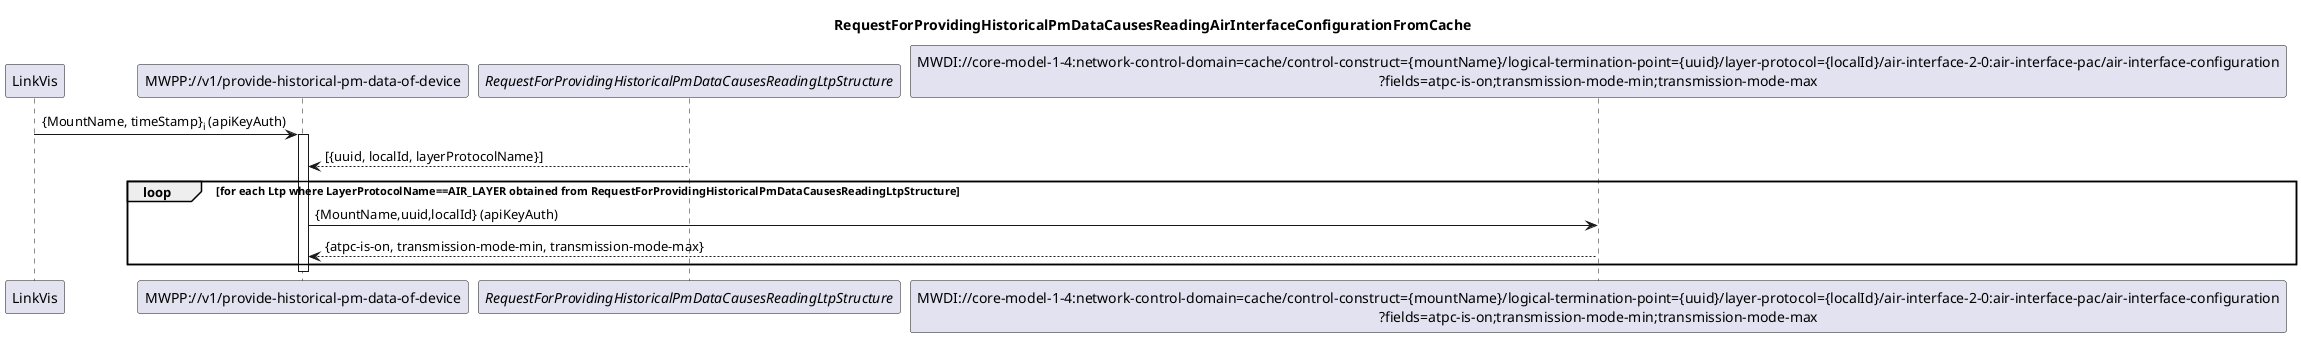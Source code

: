 @startuml 003_ReadingAirInterfaceConfigurationFromCache
skinparam responseMessageBelowArrow true

title
RequestForProvidingHistoricalPmDataCausesReadingAirInterfaceConfigurationFromCache
end title

participant "LinkVis" as LinkVis
participant "MWPP://v1/provide-historical-pm-data-of-device" as MWPP
participant "<i>RequestForProvidingHistoricalPmDataCausesReadingLtpStructure</i>" as LTPs
participant "MWDI://core-model-1-4:network-control-domain=cache/control-construct={mountName}/logical-termination-point={uuid}/layer-protocol={localId}/air-interface-2-0:air-interface-pac/air-interface-configuration\n?fields=atpc-is-on;transmission-mode-min;transmission-mode-max" as AirInterfaceConfig

LinkVis -> MWPP: {MountName, timeStamp}<sub>i</sub> (apiKeyAuth)
activate MWPP
LTPs --> MWPP: [{uuid, localId, layerProtocolName}]

loop for each Ltp where LayerProtocolName==AIR_LAYER obtained from RequestForProvidingHistoricalPmDataCausesReadingLtpStructure
    MWPP -> AirInterfaceConfig: {MountName,uuid,localId} (apiKeyAuth)
    AirInterfaceConfig --> MWPP: {atpc-is-on, transmission-mode-min, transmission-mode-max}
end
deactivate MWPP

@enduml